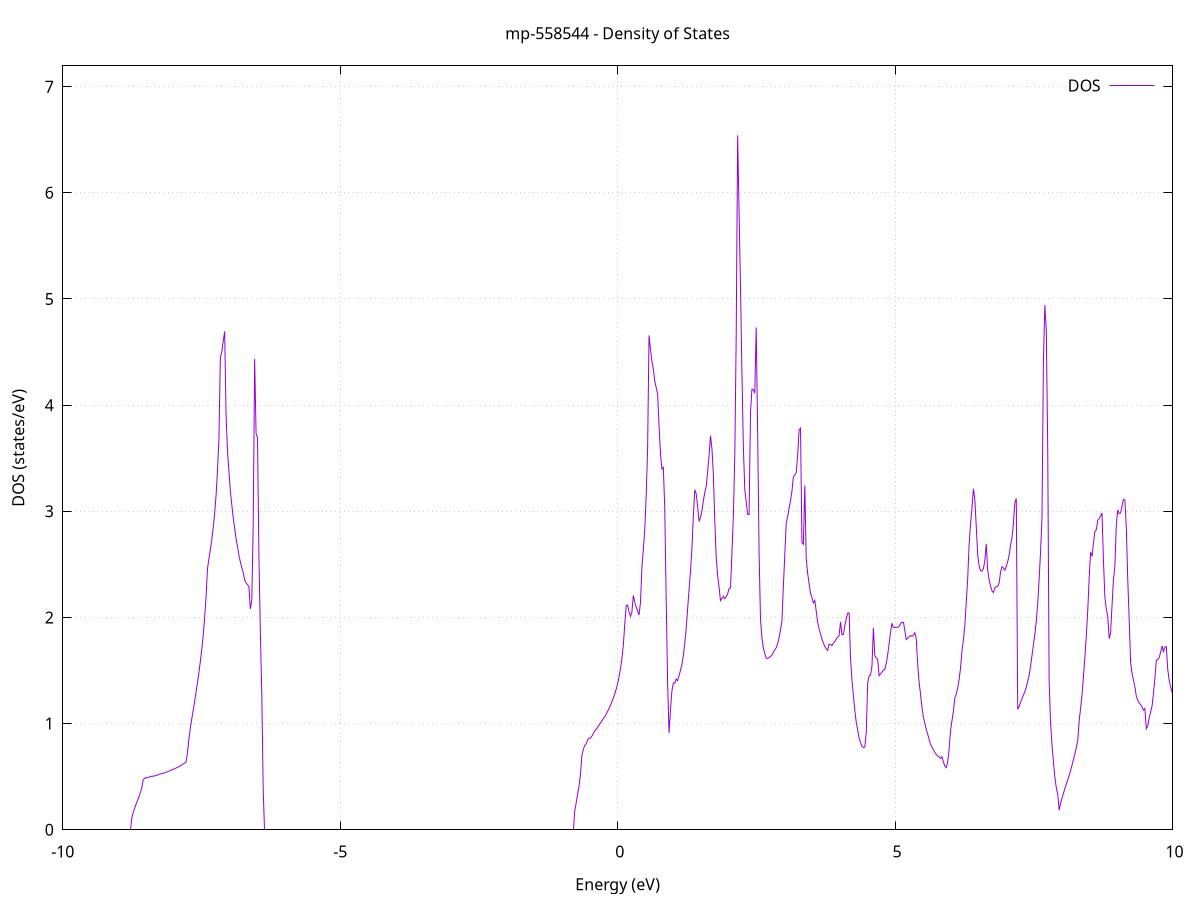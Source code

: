 set title 'mp-558544 - Density of States'
set xlabel 'Energy (eV)'
set ylabel 'DOS (states/eV)'
set grid
set xrange [-10:10]
set yrange [0:7.196]
set xzeroaxis lt -1
set terminal png size 800,600
set output 'mp-558544_dos_gnuplot.png'
plot '-' using 1:2 with lines title 'DOS'
-32.399300 0.000000
-32.373600 0.000000
-32.347800 0.000000
-32.322000 0.000000
-32.296300 0.000000
-32.270500 0.000000
-32.244800 0.000000
-32.219000 0.000000
-32.193300 0.000000
-32.167500 0.000000
-32.141800 0.000000
-32.116000 0.000000
-32.090300 0.000000
-32.064500 0.000000
-32.038800 0.000000
-32.013000 0.000000
-31.987200 0.000000
-31.961500 0.000000
-31.935700 0.000000
-31.910000 0.000000
-31.884200 0.000000
-31.858500 0.000000
-31.832700 0.000000
-31.807000 0.000000
-31.781200 0.000000
-31.755500 0.000000
-31.729700 0.000000
-31.703900 0.000000
-31.678200 0.000000
-31.652400 0.000000
-31.626700 0.000000
-31.600900 0.000000
-31.575200 0.000000
-31.549400 0.000000
-31.523700 0.000000
-31.497900 0.000000
-31.472200 0.000000
-31.446400 0.000000
-31.420700 0.000000
-31.394900 0.000000
-31.369100 0.000000
-31.343400 0.000000
-31.317600 0.000000
-31.291900 0.000000
-31.266100 0.000000
-31.240400 0.000000
-31.214600 0.000000
-31.188900 0.000000
-31.163100 0.000000
-31.137400 0.000000
-31.111600 0.000000
-31.085900 0.000000
-31.060100 0.000000
-31.034300 0.000000
-31.008600 0.000000
-30.982800 0.000000
-30.957100 0.000000
-30.931300 0.000000
-30.905600 0.000000
-30.879800 0.000000
-30.854100 0.000000
-30.828300 0.000000
-30.802600 0.000000
-30.776800 0.000000
-30.751100 0.000000
-30.725300 0.000000
-30.699500 0.000000
-30.673800 0.000000
-30.648000 0.000000
-30.622300 0.000000
-30.596500 0.000000
-30.570800 0.000000
-30.545000 0.000000
-30.519300 0.000000
-30.493500 0.000000
-30.467800 0.000000
-30.442000 0.000000
-30.416200 0.000000
-30.390500 0.000000
-30.364700 0.000000
-30.339000 0.000000
-30.313200 0.000000
-30.287500 0.000000
-30.261700 0.000000
-30.236000 0.000000
-30.210200 0.000000
-30.184500 0.000000
-30.158700 0.000000
-30.133000 0.000000
-30.107200 0.000000
-30.081400 0.000000
-30.055700 8.941400
-30.029900 11.459200
-30.004200 15.448300
-29.978400 10.593600
-29.952700 5.660300
-29.926900 6.225800
-29.901200 6.896800
-29.875400 8.076500
-29.849700 9.615400
-29.823900 12.005800
-29.798200 20.137500
-29.772400 17.432100
-29.746600 13.304700
-29.720900 34.568200
-29.695100 45.876400
-29.669400 0.000000
-29.643600 0.000000
-29.617900 0.000000
-29.592100 0.000000
-29.566400 0.000000
-29.540600 0.000000
-29.514900 0.000000
-29.489100 0.000000
-29.463400 0.000000
-29.437600 0.000000
-29.411800 0.000000
-29.386100 0.000000
-29.360300 0.000000
-29.334600 0.000000
-29.308800 0.000000
-29.283100 0.000000
-29.257300 0.000000
-29.231600 0.000000
-29.205800 0.000000
-29.180100 0.000000
-29.154300 0.000000
-29.128500 0.000000
-29.102800 0.000000
-29.077000 0.000000
-29.051300 0.000000
-29.025500 0.000000
-28.999800 0.000000
-28.974000 0.000000
-28.948300 0.000000
-28.922500 0.000000
-28.896800 0.000000
-28.871000 0.000000
-28.845300 0.000000
-28.819500 0.000000
-28.793700 0.000000
-28.768000 0.000000
-28.742200 0.000000
-28.716500 0.000000
-28.690700 0.000000
-28.665000 0.000000
-28.639200 0.000000
-28.613500 0.000000
-28.587700 0.000000
-28.562000 0.000000
-28.536200 0.000000
-28.510500 0.000000
-28.484700 0.000000
-28.458900 0.000000
-28.433200 0.000000
-28.407400 0.000000
-28.381700 0.000000
-28.355900 0.000000
-28.330200 0.000000
-28.304400 0.000000
-28.278700 0.000000
-28.252900 0.000000
-28.227200 0.000000
-28.201400 0.000000
-28.175700 0.000000
-28.149900 0.000000
-28.124100 0.000000
-28.098400 0.000000
-28.072600 0.000000
-28.046900 0.000000
-28.021100 0.000000
-27.995400 0.000000
-27.969600 0.000000
-27.943900 0.000000
-27.918100 0.000000
-27.892400 0.000000
-27.866600 0.000000
-27.840800 0.000000
-27.815100 0.000000
-27.789300 0.000000
-27.763600 0.000000
-27.737800 0.000000
-27.712100 0.000000
-27.686300 0.000000
-27.660600 0.000000
-27.634800 0.000000
-27.609100 0.000000
-27.583300 0.000000
-27.557600 0.000000
-27.531800 0.000000
-27.506000 0.000000
-27.480300 0.000000
-27.454500 0.000000
-27.428800 0.000000
-27.403000 0.000000
-27.377300 0.000000
-27.351500 0.000000
-27.325800 0.000000
-27.300000 0.000000
-27.274300 0.000000
-27.248500 0.000000
-27.222800 0.000000
-27.197000 0.000000
-27.171200 0.000000
-27.145500 0.000000
-27.119700 0.000000
-27.094000 0.000000
-27.068200 0.000000
-27.042500 0.000000
-27.016700 0.000000
-26.991000 0.000000
-26.965200 0.000000
-26.939500 0.000000
-26.913700 0.000000
-26.888000 0.000000
-26.862200 0.000000
-26.836400 0.000000
-26.810700 0.000000
-26.784900 0.000000
-26.759200 0.000000
-26.733400 0.000000
-26.707700 0.000000
-26.681900 0.000000
-26.656200 0.000000
-26.630400 0.000000
-26.604700 0.000000
-26.578900 0.000000
-26.553200 0.000000
-26.527400 0.000000
-26.501600 0.000000
-26.475900 0.000000
-26.450100 0.000000
-26.424400 0.000000
-26.398600 0.000000
-26.372900 0.000000
-26.347100 0.000000
-26.321400 0.000000
-26.295600 0.000000
-26.269900 0.000000
-26.244100 0.000000
-26.218300 0.000000
-26.192600 0.000000
-26.166800 0.000000
-26.141100 0.000000
-26.115300 0.000000
-26.089600 0.000000
-26.063800 0.000000
-26.038100 0.000000
-26.012300 0.000000
-25.986600 0.000000
-25.960800 0.000000
-25.935100 0.000000
-25.909300 0.000000
-25.883500 0.000000
-25.857800 0.000000
-25.832000 0.000000
-25.806300 0.000000
-25.780500 0.000000
-25.754800 0.000000
-25.729000 0.000000
-25.703300 0.000000
-25.677500 0.000000
-25.651800 0.000000
-25.626000 0.000000
-25.600300 0.000000
-25.574500 0.000000
-25.548700 0.000000
-25.523000 0.000000
-25.497200 0.000000
-25.471500 0.000000
-25.445700 0.000000
-25.420000 0.000000
-25.394200 0.000000
-25.368500 0.000000
-25.342700 0.000000
-25.317000 0.000000
-25.291200 0.000000
-25.265500 0.000000
-25.239700 0.000000
-25.213900 0.000000
-25.188200 0.000000
-25.162400 0.000000
-25.136700 0.000000
-25.110900 0.000000
-25.085200 0.000000
-25.059400 0.000000
-25.033700 0.000000
-25.007900 0.000000
-24.982200 0.000000
-24.956400 0.000000
-24.930600 0.000000
-24.904900 0.000000
-24.879100 0.000000
-24.853400 0.000000
-24.827600 0.000000
-24.801900 0.000000
-24.776100 0.000000
-24.750400 0.000000
-24.724600 0.000000
-24.698900 0.000000
-24.673100 0.000000
-24.647400 0.000000
-24.621600 0.000000
-24.595800 0.000000
-24.570100 0.000000
-24.544300 0.000000
-24.518600 0.000000
-24.492800 0.000000
-24.467100 0.000000
-24.441300 0.000000
-24.415600 0.000000
-24.389800 0.000000
-24.364100 0.000000
-24.338300 0.000000
-24.312600 0.000000
-24.286800 0.000000
-24.261000 0.000000
-24.235300 0.000000
-24.209500 0.000000
-24.183800 0.000000
-24.158000 0.000000
-24.132300 0.000000
-24.106500 0.000000
-24.080800 0.000000
-24.055000 0.000000
-24.029300 0.000000
-24.003500 0.000000
-23.977800 0.000000
-23.952000 0.000000
-23.926200 0.000000
-23.900500 0.000000
-23.874700 0.000000
-23.849000 0.000000
-23.823200 0.000000
-23.797500 0.000000
-23.771700 0.000000
-23.746000 0.000000
-23.720200 0.000000
-23.694500 0.000000
-23.668700 0.000000
-23.642900 0.000000
-23.617200 0.000000
-23.591400 0.000000
-23.565700 0.000000
-23.539900 0.000000
-23.514200 0.000000
-23.488400 0.000000
-23.462700 0.000000
-23.436900 0.000000
-23.411200 0.000000
-23.385400 0.000000
-23.359700 0.000000
-23.333900 0.000000
-23.308100 0.000000
-23.282400 0.000000
-23.256600 0.000000
-23.230900 0.000000
-23.205100 0.000000
-23.179400 0.000000
-23.153600 0.000000
-23.127900 0.000000
-23.102100 0.000000
-23.076400 0.000000
-23.050600 0.000000
-23.024900 0.000000
-22.999100 0.000000
-22.973300 0.000000
-22.947600 0.000000
-22.921800 0.000000
-22.896100 0.000000
-22.870300 0.000000
-22.844600 0.000000
-22.818800 0.000000
-22.793100 0.000000
-22.767300 0.000000
-22.741600 0.000000
-22.715800 0.000000
-22.690100 0.000000
-22.664300 0.000000
-22.638500 0.000000
-22.612800 0.000000
-22.587000 0.000000
-22.561300 0.000000
-22.535500 0.000000
-22.509800 0.000000
-22.484000 0.000000
-22.458300 0.000000
-22.432500 0.000000
-22.406800 0.000000
-22.381000 0.000000
-22.355200 0.000000
-22.329500 0.000000
-22.303700 0.000000
-22.278000 0.000000
-22.252200 0.000000
-22.226500 0.000000
-22.200700 0.000000
-22.175000 0.000000
-22.149200 0.000000
-22.123500 0.000000
-22.097700 0.000000
-22.072000 0.000000
-22.046200 0.000000
-22.020400 0.000000
-21.994700 0.000000
-21.968900 0.000000
-21.943200 0.000000
-21.917400 0.000000
-21.891700 0.000000
-21.865900 0.000000
-21.840200 0.000000
-21.814400 0.000000
-21.788700 0.000000
-21.762900 0.000000
-21.737200 0.000000
-21.711400 0.000000
-21.685600 0.000000
-21.659900 0.000000
-21.634100 0.000000
-21.608400 0.000000
-21.582600 0.000000
-21.556900 0.000000
-21.531100 0.000000
-21.505400 0.000000
-21.479600 0.000000
-21.453900 0.000000
-21.428100 0.000000
-21.402400 0.000000
-21.376600 0.000000
-21.350800 0.000000
-21.325100 0.000000
-21.299300 0.000000
-21.273600 0.000000
-21.247800 0.000000
-21.222100 0.000000
-21.196300 0.000000
-21.170600 0.000000
-21.144800 0.000000
-21.119100 0.000000
-21.093300 0.000000
-21.067500 0.000000
-21.041800 0.000000
-21.016000 0.000000
-20.990300 0.000000
-20.964500 0.000000
-20.938800 0.000000
-20.913000 0.000000
-20.887300 0.000000
-20.861500 0.000000
-20.835800 0.000000
-20.810000 0.000000
-20.784300 0.000000
-20.758500 0.000000
-20.732700 0.000000
-20.707000 0.000000
-20.681200 0.000000
-20.655500 0.000000
-20.629700 0.000000
-20.604000 0.000000
-20.578200 0.000000
-20.552500 0.000000
-20.526700 0.000000
-20.501000 0.000000
-20.475200 0.000000
-20.449500 0.000000
-20.423700 0.000000
-20.397900 0.000000
-20.372200 0.000000
-20.346400 0.000000
-20.320700 0.000000
-20.294900 0.000000
-20.269200 0.000000
-20.243400 0.000000
-20.217700 0.000000
-20.191900 0.000000
-20.166200 0.000000
-20.140400 0.000000
-20.114700 0.000000
-20.088900 0.000000
-20.063100 0.000000
-20.037400 0.000000
-20.011600 0.000000
-19.985900 0.000000
-19.960100 0.000000
-19.934400 0.000000
-19.908600 0.000000
-19.882900 0.000000
-19.857100 0.000000
-19.831400 0.000000
-19.805600 0.000000
-19.779900 0.000000
-19.754100 0.000000
-19.728300 0.000000
-19.702600 0.000000
-19.676800 0.000000
-19.651100 0.000000
-19.625300 0.000000
-19.599600 0.000000
-19.573800 0.000000
-19.548100 0.000000
-19.522300 0.000000
-19.496600 0.000000
-19.470800 0.000000
-19.445000 0.000000
-19.419300 0.000000
-19.393500 0.000000
-19.367800 0.000000
-19.342000 0.000000
-19.316300 0.000000
-19.290500 0.000000
-19.264800 0.000000
-19.239000 0.000000
-19.213300 0.000000
-19.187500 0.000000
-19.161800 0.000000
-19.136000 0.000000
-19.110200 0.000000
-19.084500 0.000000
-19.058700 0.000000
-19.033000 0.000000
-19.007200 0.000000
-18.981500 0.000000
-18.955700 0.000000
-18.930000 0.000000
-18.904200 0.000000
-18.878500 0.000000
-18.852700 0.000000
-18.827000 0.000000
-18.801200 0.000000
-18.775400 0.000000
-18.749700 0.000000
-18.723900 0.000000
-18.698200 0.000000
-18.672400 0.000000
-18.646700 0.000000
-18.620900 0.000000
-18.595200 0.000000
-18.569400 0.000000
-18.543700 0.000000
-18.517900 0.000000
-18.492200 0.000000
-18.466400 0.000000
-18.440600 0.000000
-18.414900 0.000000
-18.389100 0.000000
-18.363400 0.000000
-18.337600 0.000000
-18.311900 0.000000
-18.286100 0.000000
-18.260400 0.000000
-18.234600 0.000000
-18.208900 0.000000
-18.183100 0.000000
-18.157300 0.000000
-18.131600 0.000000
-18.105800 0.000000
-18.080100 0.000000
-18.054300 0.000000
-18.028600 0.000000
-18.002800 0.000000
-17.977100 0.000000
-17.951300 0.000000
-17.925600 0.000000
-17.899800 0.000000
-17.874100 0.000000
-17.848300 0.000000
-17.822500 0.000000
-17.796800 0.000000
-17.771000 0.000000
-17.745300 0.000000
-17.719500 0.000000
-17.693800 0.000000
-17.668000 0.000000
-17.642300 0.000000
-17.616500 0.000000
-17.590800 0.000000
-17.565000 0.000000
-17.539300 0.000000
-17.513500 0.000000
-17.487700 0.000000
-17.462000 0.000000
-17.436200 0.000000
-17.410500 0.000000
-17.384700 0.000000
-17.359000 0.000000
-17.333200 0.000000
-17.307500 0.000000
-17.281700 0.000000
-17.256000 0.000000
-17.230200 0.000000
-17.204500 0.000000
-17.178700 0.000000
-17.152900 0.000000
-17.127200 0.000000
-17.101400 0.000000
-17.075700 0.000000
-17.049900 0.000000
-17.024200 0.000000
-16.998400 0.000000
-16.972700 0.000000
-16.946900 0.000000
-16.921200 0.000000
-16.895400 0.000000
-16.869600 0.000000
-16.843900 0.000000
-16.818100 0.000000
-16.792400 0.000000
-16.766600 0.000000
-16.740900 0.000000
-16.715100 0.000000
-16.689400 0.000000
-16.663600 0.000000
-16.637900 0.000000
-16.612100 0.000000
-16.586400 0.000000
-16.560600 0.000000
-16.534800 0.000000
-16.509100 0.000000
-16.483300 0.000000
-16.457600 0.000000
-16.431800 0.000000
-16.406100 0.000000
-16.380300 0.000000
-16.354600 0.000000
-16.328800 0.000000
-16.303100 0.000000
-16.277300 0.000000
-16.251600 0.000000
-16.225800 0.000000
-16.200000 0.000000
-16.174300 0.000000
-16.148500 0.000000
-16.122800 0.000000
-16.097000 0.000000
-16.071300 0.000000
-16.045500 0.000000
-16.019800 0.000000
-15.994000 0.000000
-15.968300 0.000000
-15.942500 0.000000
-15.916800 0.000000
-15.891000 0.000000
-15.865200 0.000000
-15.839500 0.000000
-15.813700 0.000000
-15.788000 0.000000
-15.762200 0.000000
-15.736500 0.000000
-15.710700 0.000000
-15.685000 0.000000
-15.659200 0.000000
-15.633500 0.000000
-15.607700 0.000000
-15.581900 0.000000
-15.556200 0.000000
-15.530400 0.000000
-15.504700 0.000000
-15.478900 0.000000
-15.453200 0.000000
-15.427400 0.000000
-15.401700 0.000000
-15.375900 0.000000
-15.350200 0.000000
-15.324400 0.000000
-15.298700 0.000000
-15.272900 0.000000
-15.247100 0.000000
-15.221400 0.000000
-15.195600 0.000000
-15.169900 0.000000
-15.144100 0.000000
-15.118400 0.000000
-15.092600 0.000000
-15.066900 0.000000
-15.041100 0.000000
-15.015400 0.000000
-14.989600 0.000000
-14.963900 0.000000
-14.938100 0.000000
-14.912300 0.000000
-14.886600 0.000000
-14.860800 0.000000
-14.835100 0.000000
-14.809300 0.000000
-14.783600 0.000000
-14.757800 0.000000
-14.732100 0.000000
-14.706300 0.000000
-14.680600 0.000000
-14.654800 0.000000
-14.629100 0.000000
-14.603300 0.000000
-14.577500 0.000000
-14.551800 0.000000
-14.526000 0.000000
-14.500300 0.000000
-14.474500 0.000000
-14.448800 0.000000
-14.423000 0.000000
-14.397300 0.000000
-14.371500 0.000000
-14.345800 0.000000
-14.320000 0.000000
-14.294300 0.000000
-14.268500 0.000000
-14.242700 0.000000
-14.217000 0.000000
-14.191200 0.000000
-14.165500 0.000000
-14.139700 0.000000
-14.114000 0.000000
-14.088200 0.000000
-14.062500 0.000000
-14.036700 0.000000
-14.011000 0.000000
-13.985200 0.000000
-13.959400 0.000000
-13.933700 0.000000
-13.907900 0.000000
-13.882200 0.000000
-13.856400 0.000000
-13.830700 0.000000
-13.804900 0.000000
-13.779200 0.000000
-13.753400 0.000000
-13.727700 0.000000
-13.701900 0.000000
-13.676200 0.000000
-13.650400 0.000000
-13.624600 0.000000
-13.598900 0.000000
-13.573100 0.000000
-13.547400 0.000000
-13.521600 0.000000
-13.495900 0.000000
-13.470100 0.000000
-13.444400 0.000000
-13.418600 0.000000
-13.392900 0.000000
-13.367100 0.000000
-13.341400 0.000000
-13.315600 0.000000
-13.289800 0.000000
-13.264100 0.000000
-13.238300 0.000000
-13.212600 0.000000
-13.186800 0.000000
-13.161100 0.000000
-13.135300 0.000000
-13.109600 0.000000
-13.083800 0.000000
-13.058100 0.000000
-13.032300 0.000000
-13.006600 0.000000
-12.980800 0.000000
-12.955000 0.000000
-12.929300 0.000000
-12.903500 0.000000
-12.877800 0.000000
-12.852000 0.000000
-12.826300 0.000000
-12.800500 0.000000
-12.774800 0.000000
-12.749000 0.000000
-12.723300 0.000000
-12.697500 0.000000
-12.671700 0.000000
-12.646000 0.000000
-12.620200 0.000000
-12.594500 0.000000
-12.568700 0.000000
-12.543000 0.000000
-12.517200 0.000000
-12.491500 0.000000
-12.465700 0.000000
-12.440000 0.000000
-12.414200 0.000000
-12.388500 0.000000
-12.362700 0.000000
-12.336900 0.000000
-12.311200 0.000000
-12.285400 0.000000
-12.259700 0.000000
-12.233900 0.000000
-12.208200 0.000000
-12.182400 0.000000
-12.156700 0.000000
-12.130900 0.000000
-12.105200 0.000000
-12.079400 0.000000
-12.053700 0.000000
-12.027900 0.000000
-12.002100 0.000000
-11.976400 0.000000
-11.950600 0.000000
-11.924900 0.000000
-11.899100 0.000000
-11.873400 0.000000
-11.847600 0.000000
-11.821900 0.000000
-11.796100 0.000000
-11.770400 0.000000
-11.744600 0.000000
-11.718900 0.000000
-11.693100 0.000000
-11.667300 0.000000
-11.641600 0.000000
-11.615800 0.000000
-11.590100 0.000000
-11.564300 0.000000
-11.538600 0.000000
-11.512800 0.000000
-11.487100 0.000000
-11.461300 0.000000
-11.435600 0.000000
-11.409800 0.000000
-11.384000 0.000000
-11.358300 0.000000
-11.332500 0.000000
-11.306800 0.000000
-11.281000 0.000000
-11.255300 0.000000
-11.229500 0.000000
-11.203800 0.000000
-11.178000 0.000000
-11.152300 0.000000
-11.126500 0.000000
-11.100800 0.000000
-11.075000 0.000000
-11.049200 0.000000
-11.023500 0.000000
-10.997700 0.000000
-10.972000 0.000000
-10.946200 0.000000
-10.920500 0.000000
-10.894700 0.000000
-10.869000 0.000000
-10.843200 0.000000
-10.817500 0.000000
-10.791700 0.000000
-10.766000 0.000000
-10.740200 0.000000
-10.714400 0.000000
-10.688700 0.000000
-10.662900 0.000000
-10.637200 0.000000
-10.611400 0.000000
-10.585700 0.000000
-10.559900 0.000000
-10.534200 0.000000
-10.508400 0.000000
-10.482700 0.000000
-10.456900 0.000000
-10.431200 0.000000
-10.405400 0.000000
-10.379600 0.000000
-10.353900 0.000000
-10.328100 0.000000
-10.302400 0.000000
-10.276600 0.000000
-10.250900 0.000000
-10.225100 0.000000
-10.199400 0.000000
-10.173600 0.000000
-10.147900 0.000000
-10.122100 0.000000
-10.096300 0.000000
-10.070600 0.000000
-10.044800 0.000000
-10.019100 0.000000
-9.993300 0.000000
-9.967600 0.000000
-9.941800 0.000000
-9.916100 0.000000
-9.890300 0.000000
-9.864600 0.000000
-9.838800 0.000000
-9.813100 0.000000
-9.787300 0.000000
-9.761500 0.000000
-9.735800 0.000000
-9.710000 0.000000
-9.684300 0.000000
-9.658500 0.000000
-9.632800 0.000000
-9.607000 0.000000
-9.581300 0.000000
-9.555500 0.000000
-9.529800 0.000000
-9.504000 0.000000
-9.478300 0.000000
-9.452500 0.000000
-9.426700 0.000000
-9.401000 0.000000
-9.375200 0.000000
-9.349500 0.000000
-9.323700 0.000000
-9.298000 0.000000
-9.272200 0.000000
-9.246500 0.000000
-9.220700 0.000000
-9.195000 0.000000
-9.169200 0.000000
-9.143500 0.000000
-9.117700 0.000000
-9.091900 0.000000
-9.066200 0.000000
-9.040400 0.000000
-9.014700 0.000000
-8.988900 0.000000
-8.963200 0.000000
-8.937400 0.000000
-8.911700 0.000000
-8.885900 0.000000
-8.860200 0.000000
-8.834400 0.000000
-8.808600 0.000000
-8.782900 0.000000
-8.757100 0.104700
-8.731400 0.162200
-8.705600 0.202500
-8.679900 0.239900
-8.654100 0.273400
-8.628400 0.309400
-8.602600 0.350000
-8.576900 0.392600
-8.551100 0.470900
-8.525400 0.484700
-8.499600 0.491700
-8.473800 0.488900
-8.448100 0.496600
-8.422300 0.499900
-8.396600 0.504400
-8.370800 0.504000
-8.345100 0.507800
-8.319300 0.512200
-8.293600 0.516200
-8.267800 0.520900
-8.242100 0.526600
-8.216300 0.530400
-8.190600 0.532300
-8.164800 0.536700
-8.139000 0.542000
-8.113300 0.547100
-8.087500 0.552400
-8.061800 0.557800
-8.036000 0.563800
-8.010300 0.569600
-7.984500 0.575100
-7.958800 0.581100
-7.933000 0.587800
-7.907300 0.595100
-7.881500 0.602600
-7.855800 0.610800
-7.830000 0.619500
-7.804200 0.628600
-7.778500 0.638300
-7.752700 0.728700
-7.727000 0.854600
-7.701200 0.963000
-7.675500 1.044800
-7.649700 1.125600
-7.624000 1.209100
-7.598200 1.294200
-7.572500 1.385500
-7.546700 1.481800
-7.521000 1.586300
-7.495200 1.698400
-7.469400 1.832100
-7.443700 1.996700
-7.417900 2.192000
-7.392200 2.458900
-7.366400 2.551700
-7.340700 2.636300
-7.314900 2.731900
-7.289200 2.843800
-7.263400 2.977000
-7.237700 3.147600
-7.211900 3.382900
-7.186100 3.679700
-7.160400 4.444500
-7.134600 4.502400
-7.108900 4.599300
-7.083100 4.695200
-7.057400 3.910300
-7.031600 3.567400
-7.005900 3.375100
-6.980100 3.194300
-6.954400 3.064100
-6.928600 2.936500
-6.902900 2.844100
-6.877100 2.740800
-6.851300 2.668400
-6.825600 2.586100
-6.799800 2.523200
-6.774100 2.467000
-6.748300 2.424400
-6.722600 2.353600
-6.696800 2.326300
-6.671100 2.309600
-6.645300 2.290300
-6.619600 2.080300
-6.593800 2.159200
-6.568100 2.880800
-6.542300 4.435000
-6.516500 3.732800
-6.490800 3.691700
-6.465000 2.570000
-6.439300 1.864700
-6.413500 1.275600
-6.387800 0.369300
-6.362000 0.000000
-6.336300 0.000000
-6.310500 0.000000
-6.284800 0.000000
-6.259000 0.000000
-6.233300 0.000000
-6.207500 0.000000
-6.181700 0.000000
-6.156000 0.000000
-6.130200 0.000000
-6.104500 0.000000
-6.078700 0.000000
-6.053000 0.000000
-6.027200 0.000000
-6.001500 0.000000
-5.975700 0.000000
-5.950000 0.000000
-5.924200 0.000000
-5.898400 0.000000
-5.872700 0.000000
-5.846900 0.000000
-5.821200 0.000000
-5.795400 0.000000
-5.769700 0.000000
-5.743900 0.000000
-5.718200 0.000000
-5.692400 0.000000
-5.666700 0.000000
-5.640900 0.000000
-5.615200 0.000000
-5.589400 0.000000
-5.563600 0.000000
-5.537900 0.000000
-5.512100 0.000000
-5.486400 0.000000
-5.460600 0.000000
-5.434900 0.000000
-5.409100 0.000000
-5.383400 0.000000
-5.357600 0.000000
-5.331900 0.000000
-5.306100 0.000000
-5.280400 0.000000
-5.254600 0.000000
-5.228800 0.000000
-5.203100 0.000000
-5.177300 0.000000
-5.151600 0.000000
-5.125800 0.000000
-5.100100 0.000000
-5.074300 0.000000
-5.048600 0.000000
-5.022800 0.000000
-4.997100 0.000000
-4.971300 0.000000
-4.945600 0.000000
-4.919800 0.000000
-4.894000 0.000000
-4.868300 0.000000
-4.842500 0.000000
-4.816800 0.000000
-4.791000 0.000000
-4.765300 0.000000
-4.739500 0.000000
-4.713800 0.000000
-4.688000 0.000000
-4.662300 0.000000
-4.636500 0.000000
-4.610700 0.000000
-4.585000 0.000000
-4.559200 0.000000
-4.533500 0.000000
-4.507700 0.000000
-4.482000 0.000000
-4.456200 0.000000
-4.430500 0.000000
-4.404700 0.000000
-4.379000 0.000000
-4.353200 0.000000
-4.327500 0.000000
-4.301700 0.000000
-4.275900 0.000000
-4.250200 0.000000
-4.224400 0.000000
-4.198700 0.000000
-4.172900 0.000000
-4.147200 0.000000
-4.121400 0.000000
-4.095700 0.000000
-4.069900 0.000000
-4.044200 0.000000
-4.018400 0.000000
-3.992700 0.000000
-3.966900 0.000000
-3.941100 0.000000
-3.915400 0.000000
-3.889600 0.000000
-3.863900 0.000000
-3.838100 0.000000
-3.812400 0.000000
-3.786600 0.000000
-3.760900 0.000000
-3.735100 0.000000
-3.709400 0.000000
-3.683600 0.000000
-3.657900 0.000000
-3.632100 0.000000
-3.606300 0.000000
-3.580600 0.000000
-3.554800 0.000000
-3.529100 0.000000
-3.503300 0.000000
-3.477600 0.000000
-3.451800 0.000000
-3.426100 0.000000
-3.400300 0.000000
-3.374600 0.000000
-3.348800 0.000000
-3.323000 0.000000
-3.297300 0.000000
-3.271500 0.000000
-3.245800 0.000000
-3.220000 0.000000
-3.194300 0.000000
-3.168500 0.000000
-3.142800 0.000000
-3.117000 0.000000
-3.091300 0.000000
-3.065500 0.000000
-3.039800 0.000000
-3.014000 0.000000
-2.988200 0.000000
-2.962500 0.000000
-2.936700 0.000000
-2.911000 0.000000
-2.885200 0.000000
-2.859500 0.000000
-2.833700 0.000000
-2.808000 0.000000
-2.782200 0.000000
-2.756500 0.000000
-2.730700 0.000000
-2.705000 0.000000
-2.679200 0.000000
-2.653400 0.000000
-2.627700 0.000000
-2.601900 0.000000
-2.576200 0.000000
-2.550400 0.000000
-2.524700 0.000000
-2.498900 0.000000
-2.473200 0.000000
-2.447400 0.000000
-2.421700 0.000000
-2.395900 0.000000
-2.370200 0.000000
-2.344400 0.000000
-2.318600 0.000000
-2.292900 0.000000
-2.267100 0.000000
-2.241400 0.000000
-2.215600 0.000000
-2.189900 0.000000
-2.164100 0.000000
-2.138400 0.000000
-2.112600 0.000000
-2.086900 0.000000
-2.061100 0.000000
-2.035400 0.000000
-2.009600 0.000000
-1.983800 0.000000
-1.958100 0.000000
-1.932300 0.000000
-1.906600 0.000000
-1.880800 0.000000
-1.855100 0.000000
-1.829300 0.000000
-1.803600 0.000000
-1.777800 0.000000
-1.752100 0.000000
-1.726300 0.000000
-1.700500 0.000000
-1.674800 0.000000
-1.649000 0.000000
-1.623300 0.000000
-1.597500 0.000000
-1.571800 0.000000
-1.546000 0.000000
-1.520300 0.000000
-1.494500 0.000000
-1.468800 0.000000
-1.443000 0.000000
-1.417300 0.000000
-1.391500 0.000000
-1.365700 0.000000
-1.340000 0.000000
-1.314200 0.000000
-1.288500 0.000000
-1.262700 0.000000
-1.237000 0.000000
-1.211200 0.000000
-1.185500 0.000000
-1.159700 0.000000
-1.134000 0.000000
-1.108200 0.000000
-1.082500 0.000000
-1.056700 0.000000
-1.030900 0.000000
-1.005200 0.000000
-0.979400 0.000000
-0.953700 0.000000
-0.927900 0.000000
-0.902200 0.000000
-0.876400 0.000000
-0.850700 0.000000
-0.824900 0.000000
-0.799200 0.000000
-0.773400 0.178400
-0.747700 0.251600
-0.721900 0.334200
-0.696100 0.411500
-0.670400 0.515800
-0.644600 0.701000
-0.618900 0.756700
-0.593100 0.795300
-0.567400 0.807900
-0.541600 0.845100
-0.515900 0.864400
-0.490100 0.863500
-0.464400 0.882200
-0.438600 0.906500
-0.412800 0.932400
-0.387100 0.945700
-0.361300 0.964600
-0.335600 0.986200
-0.309800 1.006700
-0.284100 1.027000
-0.258300 1.045400
-0.232600 1.065400
-0.206800 1.088800
-0.181100 1.114800
-0.155300 1.142900
-0.129600 1.172900
-0.103800 1.204800
-0.078000 1.240000
-0.052300 1.278700
-0.026500 1.323200
-0.000800 1.374800
0.025000 1.439500
0.050700 1.517400
0.076500 1.611600
0.102200 1.738600
0.128000 1.932100
0.153700 2.110200
0.179500 2.117000
0.205200 2.051600
0.231000 2.011300
0.256800 2.049600
0.282500 2.207700
0.308300 2.144000
0.334000 2.100300
0.359800 2.058400
0.385500 2.023100
0.411300 2.139600
0.437000 2.462000
0.462800 2.641400
0.488500 2.820800
0.514300 3.145400
0.540000 3.585400
0.565800 4.657700
0.591600 4.527700
0.617300 4.415500
0.643100 4.338600
0.668800 4.228000
0.694600 4.166300
0.720300 4.104900
0.746100 3.810300
0.771800 3.542900
0.797600 3.398700
0.823300 3.414100
0.849100 3.029200
0.874900 2.166300
0.900600 1.380000
0.926400 0.912500
0.952100 1.126600
0.977900 1.306900
1.003600 1.382300
1.029400 1.380800
1.055100 1.420500
1.080900 1.404500
1.106600 1.449400
1.132400 1.502500
1.158100 1.554800
1.183900 1.640200
1.209700 1.757000
1.235400 1.897700
1.261200 2.080200
1.286900 2.261300
1.312700 2.435100
1.338400 2.646100
1.364200 2.950800
1.389900 3.203300
1.415700 3.165200
1.441400 3.049300
1.467200 2.904800
1.492900 2.941300
1.518700 3.001600
1.544500 3.098700
1.570200 3.177000
1.596000 3.235600
1.621700 3.371800
1.647500 3.524600
1.673200 3.711800
1.699000 3.593800
1.724700 3.349900
1.750500 2.911400
1.776200 2.572000
1.802000 2.393900
1.827700 2.288100
1.853500 2.158200
1.879300 2.178900
1.905000 2.199500
1.930800 2.176600
1.956500 2.194200
1.982300 2.221500
2.008000 2.271600
2.033800 2.279400
2.059500 2.598900
2.085300 2.952400
2.111000 3.505600
2.136800 4.651100
2.162600 6.541400
2.188300 5.822100
2.214100 5.114100
2.239800 4.308000
2.265600 3.613500
2.291300 3.207300
2.317100 3.087200
2.342800 2.969900
2.368600 2.969800
2.394300 3.926000
2.420100 4.150200
2.445800 4.144700
2.471600 4.112500
2.497400 4.732000
2.523100 3.756500
2.548900 2.607200
2.574600 1.981600
2.600400 1.809600
2.626100 1.710800
2.651900 1.661000
2.677600 1.617700
2.703400 1.614900
2.729100 1.622300
2.754900 1.631700
2.780600 1.646100
2.806400 1.673300
2.832200 1.694100
2.857900 1.715400
2.883700 1.754200
2.909400 1.808600
2.935200 1.881800
2.960900 1.967200
2.986700 2.291200
3.012400 2.588800
3.038200 2.890800
3.063900 2.948600
3.089700 3.027200
3.115400 3.100100
3.141200 3.187400
3.167000 3.324200
3.192700 3.343000
3.218500 3.363600
3.244200 3.526400
3.270000 3.768300
3.295700 3.783200
3.321500 2.705200
3.347200 2.689300
3.373000 3.243900
3.398700 2.553000
3.424500 2.417000
3.450300 2.318100
3.476000 2.231000
3.501800 2.185400
3.527500 2.136900
3.553300 2.160500
3.579000 2.059100
3.604800 1.954700
3.630500 1.891500
3.656300 1.847300
3.682000 1.797000
3.707800 1.758700
3.733500 1.727300
3.759300 1.704500
3.785100 1.688400
3.810800 1.748500
3.836600 1.746000
3.862300 1.734000
3.888100 1.759700
3.913800 1.772100
3.939600 1.798700
3.965300 1.814200
3.991100 1.827800
4.016800 1.958400
4.042600 1.837400
4.068300 1.840400
4.094100 1.920500
4.119900 1.988300
4.145600 2.040000
4.171400 2.043300
4.197100 1.618300
4.222900 1.411700
4.248600 1.266300
4.274400 1.124300
4.300100 1.015400
4.325900 0.939900
4.351600 0.866100
4.377400 0.820500
4.403100 0.786300
4.428900 0.774700
4.454700 0.780600
4.480400 0.916200
4.506200 1.382000
4.531900 1.450200
4.557700 1.458100
4.583400 1.539700
4.609200 1.901800
4.634900 1.640500
4.660700 1.618400
4.686400 1.604600
4.712200 1.452300
4.737900 1.469200
4.763700 1.487300
4.789500 1.503200
4.815200 1.510400
4.841000 1.568900
4.866700 1.649000
4.892500 1.750600
4.918200 1.861600
4.944000 1.946200
4.969700 1.905800
4.995500 1.906700
5.021200 1.907500
5.047000 1.906600
5.072800 1.915200
5.098500 1.940000
5.124300 1.955200
5.150000 1.955200
5.175800 1.876600
5.201500 1.792100
5.227300 1.804900
5.253000 1.819600
5.278800 1.829900
5.304500 1.821800
5.330300 1.834200
5.356000 1.856600
5.381800 1.798700
5.407600 1.559200
5.433300 1.389500
5.459100 1.276800
5.484800 1.154600
5.510600 1.059000
5.536300 1.003300
5.562100 0.945400
5.587800 0.902600
5.613600 0.849500
5.639300 0.805400
5.665100 0.779400
5.690800 0.752800
5.716600 0.729400
5.742400 0.710400
5.768100 0.694300
5.793900 0.685300
5.819600 0.671600
5.845400 0.688300
5.871100 0.639200
5.896900 0.600500
5.922600 0.584900
5.948400 0.637800
5.974100 0.762100
5.999900 0.935400
6.025600 1.028700
6.051400 1.116400
6.077200 1.245100
6.102900 1.275500
6.128700 1.335600
6.154400 1.418000
6.180200 1.524700
6.205900 1.687200
6.231700 1.790200
6.257400 1.924500
6.283200 2.146900
6.308900 2.364800
6.334700 2.692000
6.360500 2.882500
6.386200 3.032600
6.412000 3.212800
6.437700 3.111500
6.463500 2.853800
6.489200 2.588700
6.515000 2.485100
6.540700 2.440200
6.566500 2.436000
6.592200 2.458500
6.618000 2.537100
6.643700 2.694000
6.669500 2.448200
6.695300 2.353600
6.721000 2.296400
6.746800 2.249400
6.772500 2.234600
6.798300 2.277900
6.824000 2.288900
6.849800 2.294400
6.875500 2.324200
6.901300 2.428700
6.927000 2.478500
6.952800 2.466000
6.978500 2.445000
7.004300 2.480800
7.030100 2.526100
7.055800 2.587500
7.081600 2.681500
7.107300 2.750300
7.133100 2.886400
7.158800 3.084200
7.184600 3.121000
7.210300 1.133700
7.236100 1.163100
7.261800 1.199200
7.287600 1.238000
7.313300 1.269200
7.339100 1.301000
7.364900 1.344000
7.390600 1.397900
7.416400 1.456900
7.442100 1.541900
7.467900 1.642900
7.493600 1.739700
7.519400 1.844100
7.545100 1.962100
7.570900 2.133200
7.596600 2.360100
7.622400 2.626700
7.648200 2.938100
7.673900 4.429300
7.699700 4.942700
7.725400 4.702600
7.751200 3.598700
7.776900 1.390800
7.802700 1.010000
7.828400 0.798600
7.854200 0.640200
7.879900 0.496400
7.905700 0.396500
7.931400 0.335200
7.957200 0.184700
7.983000 0.250100
8.008700 0.298000
8.034500 0.343500
8.060200 0.387200
8.086000 0.429800
8.111700 0.470700
8.137500 0.511400
8.163200 0.559400
8.189000 0.608600
8.214700 0.659700
8.240500 0.715200
8.266200 0.770800
8.292000 0.840200
8.317800 1.025300
8.343500 1.141600
8.369300 1.275700
8.395000 1.439700
8.420800 1.626100
8.446500 1.824800
8.472300 2.062900
8.498000 2.368300
8.523800 2.615100
8.549500 2.574800
8.575300 2.699500
8.601000 2.810300
8.626800 2.825500
8.652600 2.915700
8.678300 2.931500
8.704100 2.955600
8.729800 2.984500
8.755600 2.534600
8.781300 2.192600
8.807100 2.077700
8.832800 2.012400
8.858600 1.801400
8.884300 1.855000
8.910100 2.112900
8.935900 2.356300
8.961600 2.486000
8.987400 2.876400
9.013100 3.013000
9.038900 2.977500
9.064600 2.983900
9.090400 3.049200
9.116100 3.113200
9.141900 3.104300
9.167600 2.848500
9.193400 2.359700
9.219100 1.984500
9.244900 1.573200
9.270700 1.476100
9.296400 1.408800
9.322200 1.346300
9.347900 1.257600
9.373700 1.219700
9.399400 1.195800
9.425200 1.176700
9.450900 1.159500
9.476700 1.127500
9.502400 1.142000
9.528200 0.951800
9.553900 0.978400
9.579700 1.050900
9.605500 1.110200
9.631200 1.165600
9.657000 1.286600
9.682700 1.424800
9.708500 1.597100
9.734200 1.601100
9.760000 1.621600
9.785700 1.672600
9.811500 1.732500
9.837200 1.674100
9.863000 1.723400
9.888700 1.724600
9.914500 1.511100
9.940300 1.407500
9.966000 1.350100
9.991800 1.296800
10.017500 1.249200
10.043300 1.205400
10.069000 1.170000
10.094800 1.141900
10.120500 1.119100
10.146300 1.096100
10.172000 1.072500
10.197800 1.049100
10.223500 1.028000
10.249300 1.009000
10.275100 0.996100
10.300800 0.981200
10.326600 0.962700
10.352300 0.945500
10.378100 0.933000
10.403800 0.925100
10.429600 0.912900
10.455300 0.879300
10.481100 0.756100
10.506800 0.547700
10.532600 0.460600
10.558400 0.360800
10.584100 0.269500
10.609900 0.178200
10.635600 0.091600
10.661400 0.038300
10.687100 0.013600
10.712900 0.000900
10.738600 0.000000
10.764400 0.000000
10.790100 0.000000
10.815900 0.000000
10.841600 0.000000
10.867400 0.000000
10.893200 0.001100
10.918900 0.006500
10.944700 0.012900
10.970400 0.020100
10.996200 0.028300
11.021900 0.039800
11.047700 0.056800
11.073400 0.085700
11.099200 0.073000
11.124900 0.083100
11.150700 0.096300
11.176400 0.106200
11.202200 0.115800
11.228000 0.125200
11.253700 0.133400
11.279500 0.143300
11.305200 0.153900
11.331000 0.164600
11.356700 0.176500
11.382500 0.189100
11.408200 0.201800
11.434000 0.215100
11.459700 0.228700
11.485500 0.244100
11.511200 0.268600
11.537000 0.284600
11.562800 0.299900
11.588500 0.315300
11.614300 0.335200
11.640000 0.355900
11.665800 0.384600
11.691500 0.446100
11.717300 0.518600
11.743000 0.608200
11.768800 0.629900
11.794500 0.634700
11.820300 0.643800
11.846100 0.658200
11.871800 0.675300
11.897600 0.691700
11.923300 0.709000
11.949100 0.725800
11.974800 0.738000
12.000600 0.748500
12.026300 0.759100
12.052100 0.769800
12.077800 0.781700
12.103600 0.795800
12.129300 0.812000
12.155100 0.828200
12.180900 0.844200
12.206600 0.860400
12.232400 0.875600
12.258100 0.893700
12.283900 0.918200
12.309600 0.942900
12.335400 0.963400
12.361100 1.005900
12.386900 1.052400
12.412600 1.085900
12.438400 1.120000
12.464100 1.156700
12.489900 1.193100
12.515700 1.244100
12.541400 1.302700
12.567200 1.374800
12.592900 1.464600
12.618700 1.591500
12.644400 1.635700
12.670200 1.641800
12.695900 1.669300
12.721700 1.660400
12.747400 1.672500
12.773200 1.689000
12.798900 1.707000
12.824700 1.716700
12.850500 1.721200
12.876200 1.724700
12.902000 1.735900
12.927700 1.757100
12.953500 1.775400
12.979200 1.793300
13.005000 1.807700
13.030700 1.826800
13.056500 1.852300
13.082200 1.863900
13.108000 1.882100
13.133800 1.901100
13.159500 1.919800
13.185300 1.937700
13.211000 1.959300
13.236800 1.999300
13.262500 2.106600
13.288300 2.195900
13.314000 2.243000
13.339800 2.254400
13.365500 2.257000
13.391300 2.254400
13.417000 2.268800
13.442800 2.241500
13.468600 2.223300
13.494300 2.269100
13.520100 2.316700
13.545800 2.349500
13.571600 2.368000
13.597300 2.423300
13.623100 2.470900
13.648800 2.438600
13.674600 2.429000
13.700300 2.538400
13.726100 2.394200
13.751800 2.256100
13.777600 2.176300
13.803400 2.144200
13.829100 2.118400
13.854900 2.075100
13.880600 1.996600
13.906400 1.933500
13.932100 1.860600
13.957900 1.810500
13.983600 1.730100
14.009400 1.643800
14.035100 1.596900
14.060900 1.561100
14.086600 1.526700
14.112400 1.520800
14.138200 1.539100
14.163900 1.565000
14.189700 1.590800
14.215400 1.615600
14.241200 1.631300
14.266900 1.678600
14.292700 1.564000
14.318400 1.581100
14.344200 1.629200
14.369900 1.703500
14.395700 1.755100
14.421500 1.799900
14.447200 1.855100
14.473000 1.912600
14.498700 1.963500
14.524500 2.052000
14.550200 2.213200
14.576000 2.355300
14.601700 2.397600
14.627500 2.477700
14.653200 2.364700
14.679000 2.280500
14.704700 2.241900
14.730500 2.228700
14.756300 2.155800
14.782000 2.095300
14.807800 2.080600
14.833500 2.027900
14.859300 1.943600
14.885000 1.888900
14.910800 1.904600
14.936500 2.109800
14.962300 2.253700
14.988000 2.283100
15.013800 2.303200
15.039500 2.279700
15.065300 2.264800
15.091100 2.255900
15.116800 2.263200
15.142600 2.335900
15.168300 2.442100
15.194100 2.440800
15.219800 2.305000
15.245600 2.194200
15.271300 2.113200
15.297100 1.903000
15.322800 1.779900
15.348600 1.685100
15.374300 1.631500
15.400100 1.625800
15.425900 1.646500
15.451600 1.702900
15.477400 1.923500
15.503100 2.047500
15.528900 2.283400
15.554600 2.362800
15.580400 2.258300
15.606100 2.136900
15.631900 2.081600
15.657600 2.017400
15.683400 1.959600
15.709200 1.870800
15.734900 1.741100
15.760700 1.636200
15.786400 1.542900
15.812200 1.463400
15.837900 1.407700
15.863700 1.386500
15.889400 1.397000
15.915200 1.413500
15.940900 1.465700
15.966700 1.446500
15.992400 1.374900
16.018200 1.335100
16.044000 1.385200
16.069700 1.248100
16.095500 1.092900
16.121200 1.031700
16.147000 0.988300
16.172700 0.962500
16.198500 0.943200
16.224200 0.902600
16.250000 0.866000
16.275700 0.833300
16.301500 0.780700
16.327200 0.724100
16.353000 0.669200
16.378800 0.596400
16.404500 0.521700
16.430300 0.454700
16.456000 0.388500
16.481800 0.320700
16.507500 0.251600
16.533300 0.169300
16.559000 0.087500
16.584800 0.058800
16.610500 0.039300
16.636300 0.025200
16.662000 0.014400
16.687800 0.007600
16.713600 0.003500
16.739300 0.001000
16.765100 0.000000
16.790800 0.000000
16.816600 0.000000
16.842300 0.000000
16.868100 0.000000
16.893800 0.000000
16.919600 0.000000
16.945300 0.000000
16.971100 0.000000
16.996800 0.000000
17.022600 0.000000
17.048400 0.000000
17.074100 0.000000
17.099900 0.000000
17.125600 0.000000
17.151400 0.000000
17.177100 0.000000
17.202900 0.000000
17.228600 0.000000
17.254400 0.000000
17.280100 0.000000
17.305900 0.000000
17.331700 0.000000
17.357400 0.000000
17.383200 0.000000
17.408900 0.000000
17.434700 0.000000
17.460400 0.000000
17.486200 0.000000
17.511900 0.000000
17.537700 0.000000
17.563400 0.000000
17.589200 0.000000
17.614900 0.000000
17.640700 0.000000
17.666500 0.000000
17.692200 0.000000
17.718000 0.000000
17.743700 0.000000
17.769500 0.000000
17.795200 0.000000
17.821000 0.000000
17.846700 0.000000
17.872500 0.000000
17.898200 0.000000
17.924000 0.000000
17.949700 0.000000
17.975500 0.000000
18.001300 0.000000
18.027000 0.000000
18.052800 0.000000
18.078500 0.000000
18.104300 0.000000
18.130000 0.000000
18.155800 0.000000
18.181500 0.000000
18.207300 0.000000
18.233000 0.000000
18.258800 0.000000
18.284500 0.000000
18.310300 0.000000
18.336100 0.000000
18.361800 0.000000
18.387600 0.000000
18.413300 0.000000
18.439100 0.000000
18.464800 0.000000
18.490600 0.000000
18.516300 0.000000
18.542100 0.000000
18.567800 0.000000
18.593600 0.000000
18.619400 0.000000
18.645100 0.000000
18.670900 0.000000
18.696600 0.000000
18.722400 0.000000
18.748100 0.000000
18.773900 0.000000
18.799600 0.000000
18.825400 0.000000
18.851100 0.000000
18.876900 0.000000
18.902600 0.000000
18.928400 0.000000
18.954200 0.000000
18.979900 0.000000
19.005700 0.000000
19.031400 0.000000
19.057200 0.000000
19.082900 0.000000
19.108700 0.000000
e
